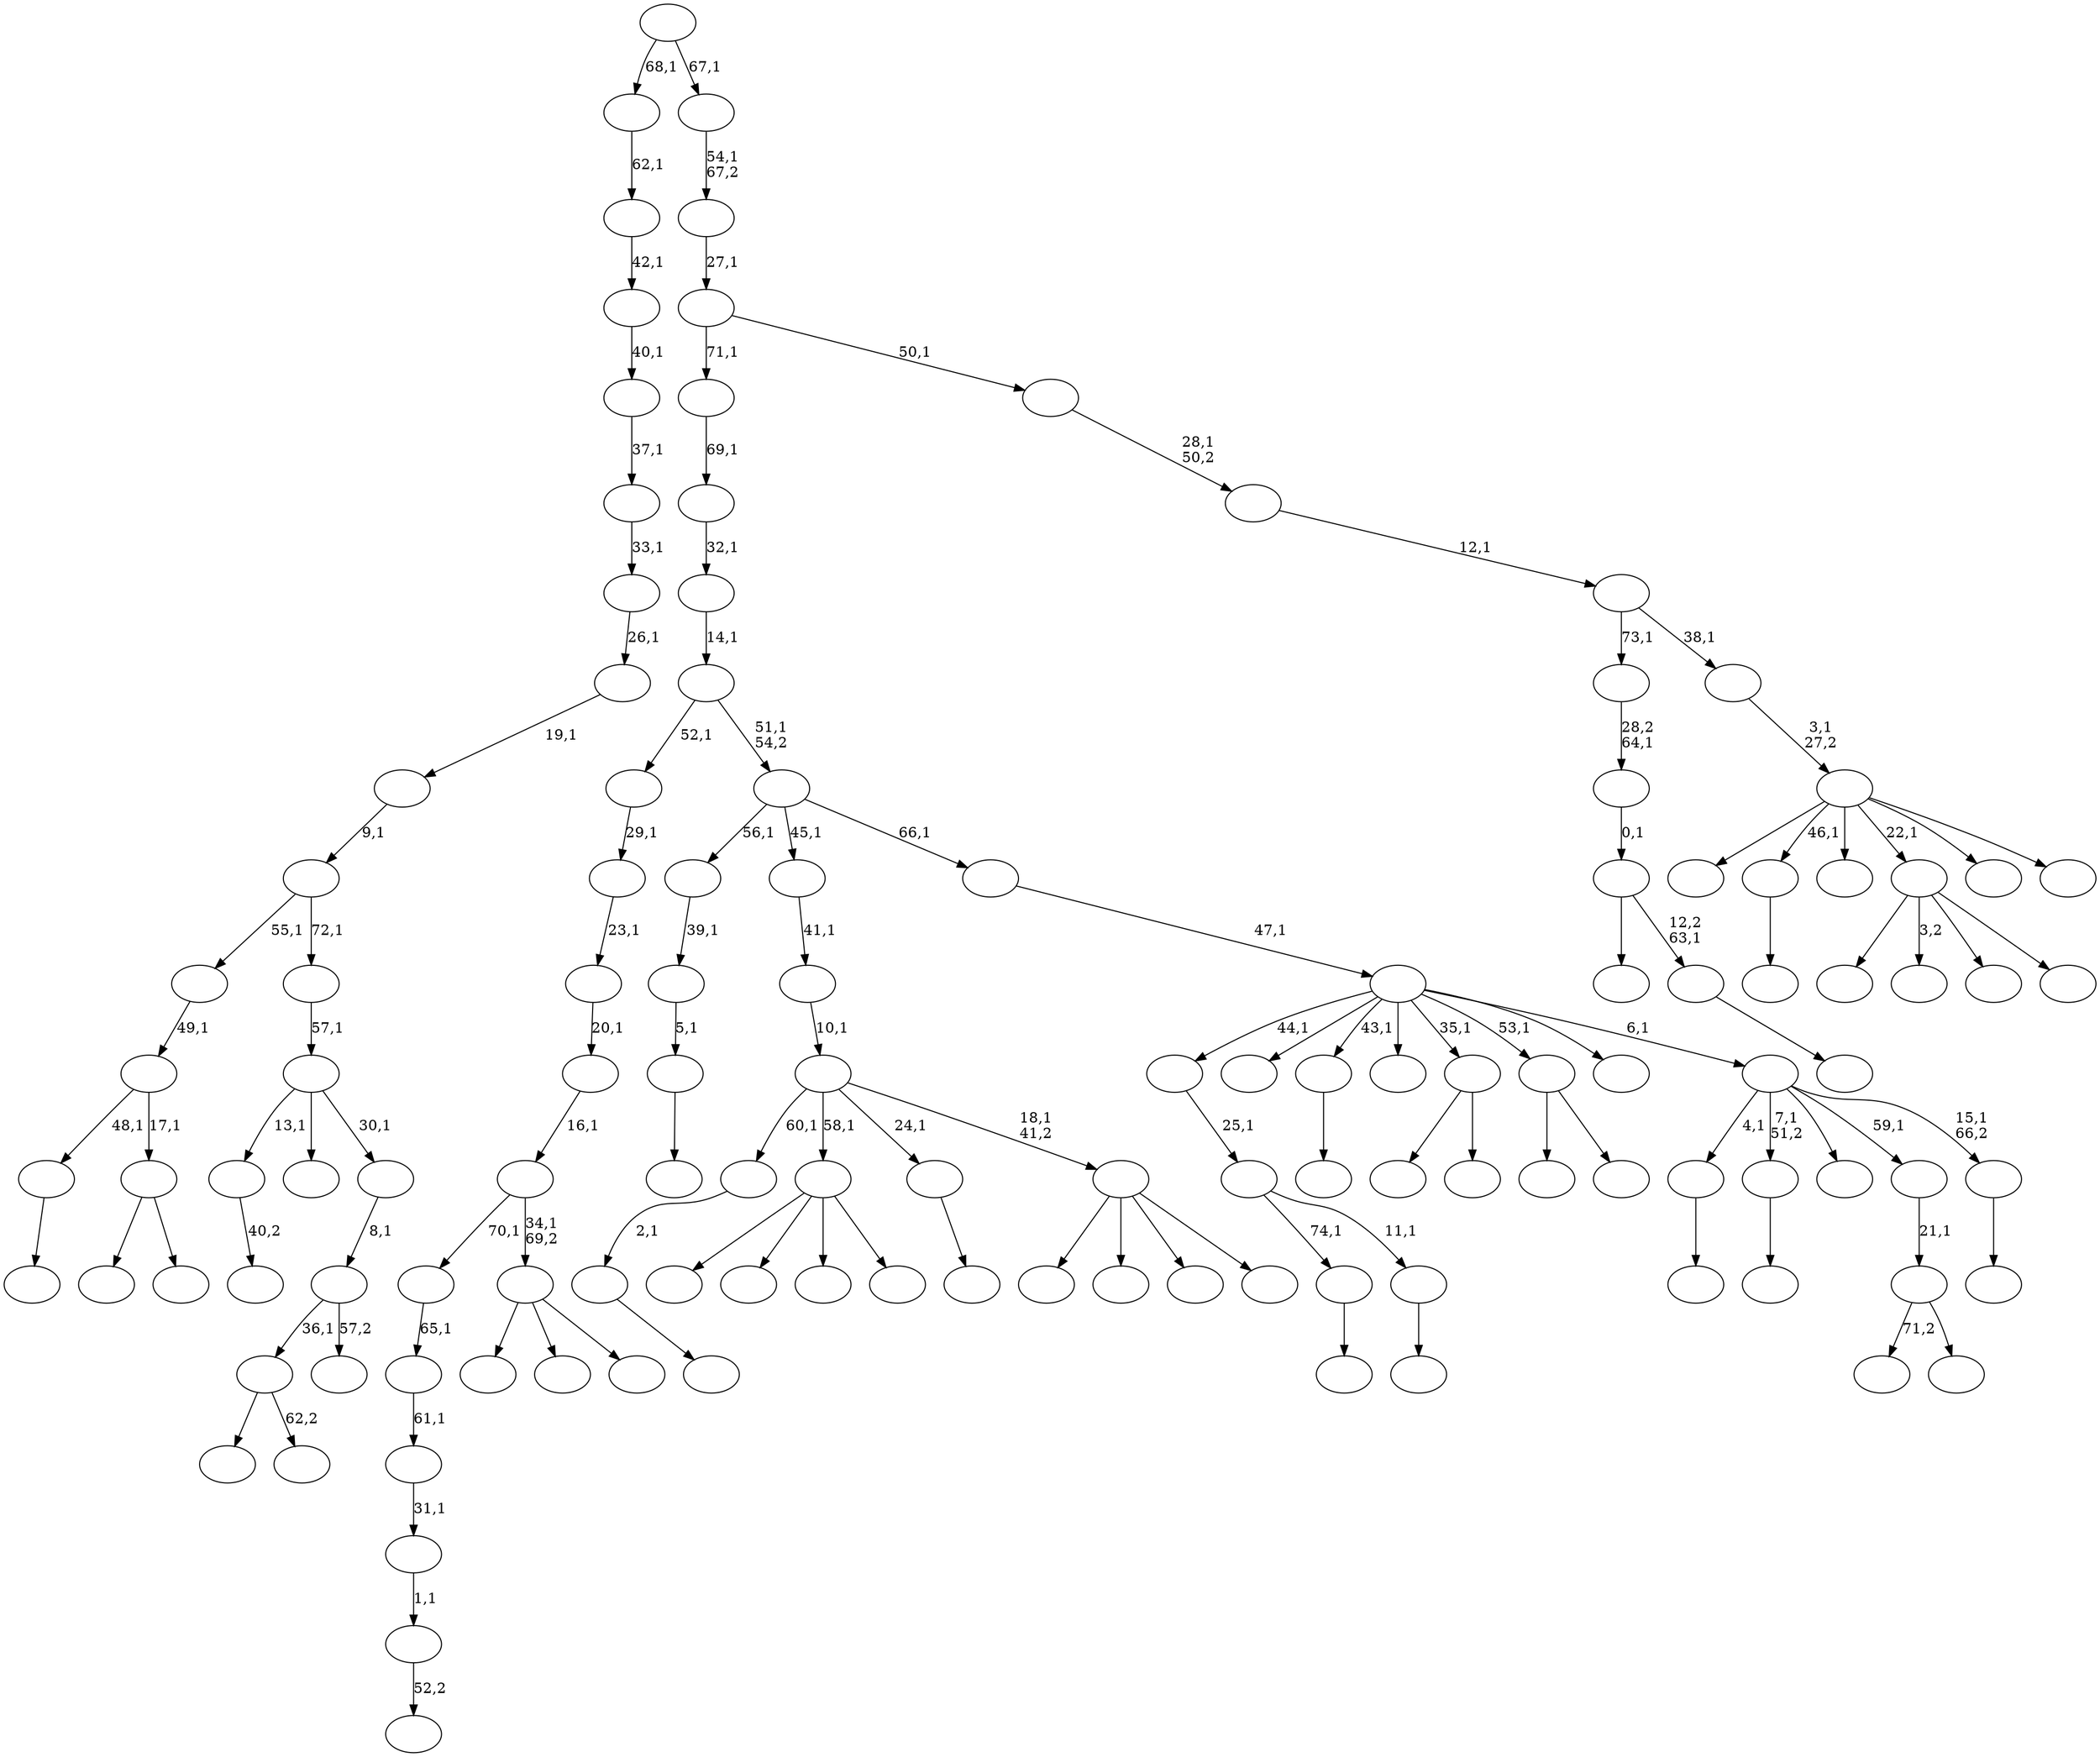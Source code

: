 digraph T {
	125 [label=""]
	124 [label=""]
	123 [label=""]
	122 [label=""]
	121 [label=""]
	120 [label=""]
	119 [label=""]
	118 [label=""]
	117 [label=""]
	116 [label=""]
	115 [label=""]
	114 [label=""]
	113 [label=""]
	112 [label=""]
	111 [label=""]
	110 [label=""]
	109 [label=""]
	108 [label=""]
	107 [label=""]
	106 [label=""]
	105 [label=""]
	104 [label=""]
	103 [label=""]
	102 [label=""]
	101 [label=""]
	100 [label=""]
	99 [label=""]
	98 [label=""]
	97 [label=""]
	96 [label=""]
	95 [label=""]
	94 [label=""]
	93 [label=""]
	92 [label=""]
	91 [label=""]
	90 [label=""]
	89 [label=""]
	88 [label=""]
	87 [label=""]
	86 [label=""]
	85 [label=""]
	84 [label=""]
	83 [label=""]
	82 [label=""]
	81 [label=""]
	80 [label=""]
	79 [label=""]
	78 [label=""]
	77 [label=""]
	76 [label=""]
	75 [label=""]
	74 [label=""]
	73 [label=""]
	72 [label=""]
	71 [label=""]
	70 [label=""]
	69 [label=""]
	68 [label=""]
	67 [label=""]
	66 [label=""]
	65 [label=""]
	64 [label=""]
	63 [label=""]
	62 [label=""]
	61 [label=""]
	60 [label=""]
	59 [label=""]
	58 [label=""]
	57 [label=""]
	56 [label=""]
	55 [label=""]
	54 [label=""]
	53 [label=""]
	52 [label=""]
	51 [label=""]
	50 [label=""]
	49 [label=""]
	48 [label=""]
	47 [label=""]
	46 [label=""]
	45 [label=""]
	44 [label=""]
	43 [label=""]
	42 [label=""]
	41 [label=""]
	40 [label=""]
	39 [label=""]
	38 [label=""]
	37 [label=""]
	36 [label=""]
	35 [label=""]
	34 [label=""]
	33 [label=""]
	32 [label=""]
	31 [label=""]
	30 [label=""]
	29 [label=""]
	28 [label=""]
	27 [label=""]
	26 [label=""]
	25 [label=""]
	24 [label=""]
	23 [label=""]
	22 [label=""]
	21 [label=""]
	20 [label=""]
	19 [label=""]
	18 [label=""]
	17 [label=""]
	16 [label=""]
	15 [label=""]
	14 [label=""]
	13 [label=""]
	12 [label=""]
	11 [label=""]
	10 [label=""]
	9 [label=""]
	8 [label=""]
	7 [label=""]
	6 [label=""]
	5 [label=""]
	4 [label=""]
	3 [label=""]
	2 [label=""]
	1 [label=""]
	0 [label=""]
	119 -> 120 [label="52,2"]
	118 -> 119 [label="1,1"]
	117 -> 118 [label="31,1"]
	116 -> 117 [label="61,1"]
	115 -> 116 [label="65,1"]
	113 -> 114 [label=""]
	108 -> 109 [label=""]
	107 -> 113 [label="74,1"]
	107 -> 108 [label="11,1"]
	106 -> 107 [label="25,1"]
	104 -> 105 [label="40,2"]
	101 -> 102 [label=""]
	97 -> 98 [label=""]
	94 -> 95 [label=""]
	92 -> 93 [label=""]
	89 -> 121 [label=""]
	89 -> 110 [label=""]
	89 -> 90 [label=""]
	88 -> 115 [label="70,1"]
	88 -> 89 [label="34,1\n69,2"]
	87 -> 88 [label="16,1"]
	86 -> 87 [label="20,1"]
	85 -> 86 [label="23,1"]
	84 -> 85 [label="29,1"]
	80 -> 81 [label=""]
	79 -> 80 [label="5,1"]
	78 -> 79 [label="39,1"]
	73 -> 123 [label=""]
	73 -> 74 [label=""]
	72 -> 101 [label="48,1"]
	72 -> 73 [label="17,1"]
	71 -> 72 [label="49,1"]
	68 -> 69 [label=""]
	64 -> 65 [label=""]
	63 -> 64 [label="2,1"]
	60 -> 125 [label=""]
	60 -> 122 [label="3,2"]
	60 -> 103 [label=""]
	60 -> 61 [label=""]
	58 -> 111 [label=""]
	58 -> 59 [label=""]
	56 -> 70 [label=""]
	56 -> 57 [label=""]
	52 -> 91 [label=""]
	52 -> 53 [label="62,2"]
	50 -> 51 [label=""]
	49 -> 76 [label=""]
	49 -> 50 [label="12,2\n63,1"]
	48 -> 49 [label="0,1"]
	47 -> 48 [label="28,2\n64,1"]
	44 -> 99 [label="71,2"]
	44 -> 45 [label=""]
	43 -> 44 [label="21,1"]
	41 -> 112 [label=""]
	41 -> 67 [label=""]
	41 -> 62 [label=""]
	41 -> 42 [label=""]
	39 -> 40 [label=""]
	37 -> 124 [label=""]
	37 -> 77 [label=""]
	37 -> 55 [label=""]
	37 -> 38 [label=""]
	36 -> 63 [label="60,1"]
	36 -> 41 [label="58,1"]
	36 -> 39 [label="24,1"]
	36 -> 37 [label="18,1\n41,2"]
	35 -> 36 [label="10,1"]
	34 -> 35 [label="41,1"]
	32 -> 33 [label=""]
	31 -> 97 [label="4,1"]
	31 -> 68 [label="7,1\n51,2"]
	31 -> 66 [label=""]
	31 -> 43 [label="59,1"]
	31 -> 32 [label="15,1\n66,2"]
	30 -> 106 [label="44,1"]
	30 -> 100 [label=""]
	30 -> 94 [label="43,1"]
	30 -> 82 [label=""]
	30 -> 58 [label="35,1"]
	30 -> 56 [label="53,1"]
	30 -> 54 [label=""]
	30 -> 31 [label="6,1"]
	29 -> 30 [label="47,1"]
	28 -> 78 [label="56,1"]
	28 -> 34 [label="45,1"]
	28 -> 29 [label="66,1"]
	27 -> 84 [label="52,1"]
	27 -> 28 [label="51,1\n54,2"]
	26 -> 27 [label="14,1"]
	25 -> 26 [label="32,1"]
	24 -> 25 [label="69,1"]
	22 -> 52 [label="36,1"]
	22 -> 23 [label="57,2"]
	21 -> 22 [label="8,1"]
	20 -> 104 [label="13,1"]
	20 -> 83 [label=""]
	20 -> 21 [label="30,1"]
	19 -> 20 [label="57,1"]
	18 -> 71 [label="55,1"]
	18 -> 19 [label="72,1"]
	17 -> 18 [label="9,1"]
	16 -> 17 [label="19,1"]
	15 -> 16 [label="26,1"]
	14 -> 15 [label="33,1"]
	13 -> 14 [label="37,1"]
	12 -> 13 [label="40,1"]
	11 -> 12 [label="42,1"]
	10 -> 11 [label="62,1"]
	8 -> 96 [label=""]
	8 -> 92 [label="46,1"]
	8 -> 75 [label=""]
	8 -> 60 [label="22,1"]
	8 -> 46 [label=""]
	8 -> 9 [label=""]
	7 -> 8 [label="3,1\n27,2"]
	6 -> 47 [label="73,1"]
	6 -> 7 [label="38,1"]
	5 -> 6 [label="12,1"]
	4 -> 5 [label="28,1\n50,2"]
	3 -> 24 [label="71,1"]
	3 -> 4 [label="50,1"]
	2 -> 3 [label="27,1"]
	1 -> 2 [label="54,1\n67,2"]
	0 -> 10 [label="68,1"]
	0 -> 1 [label="67,1"]
}
